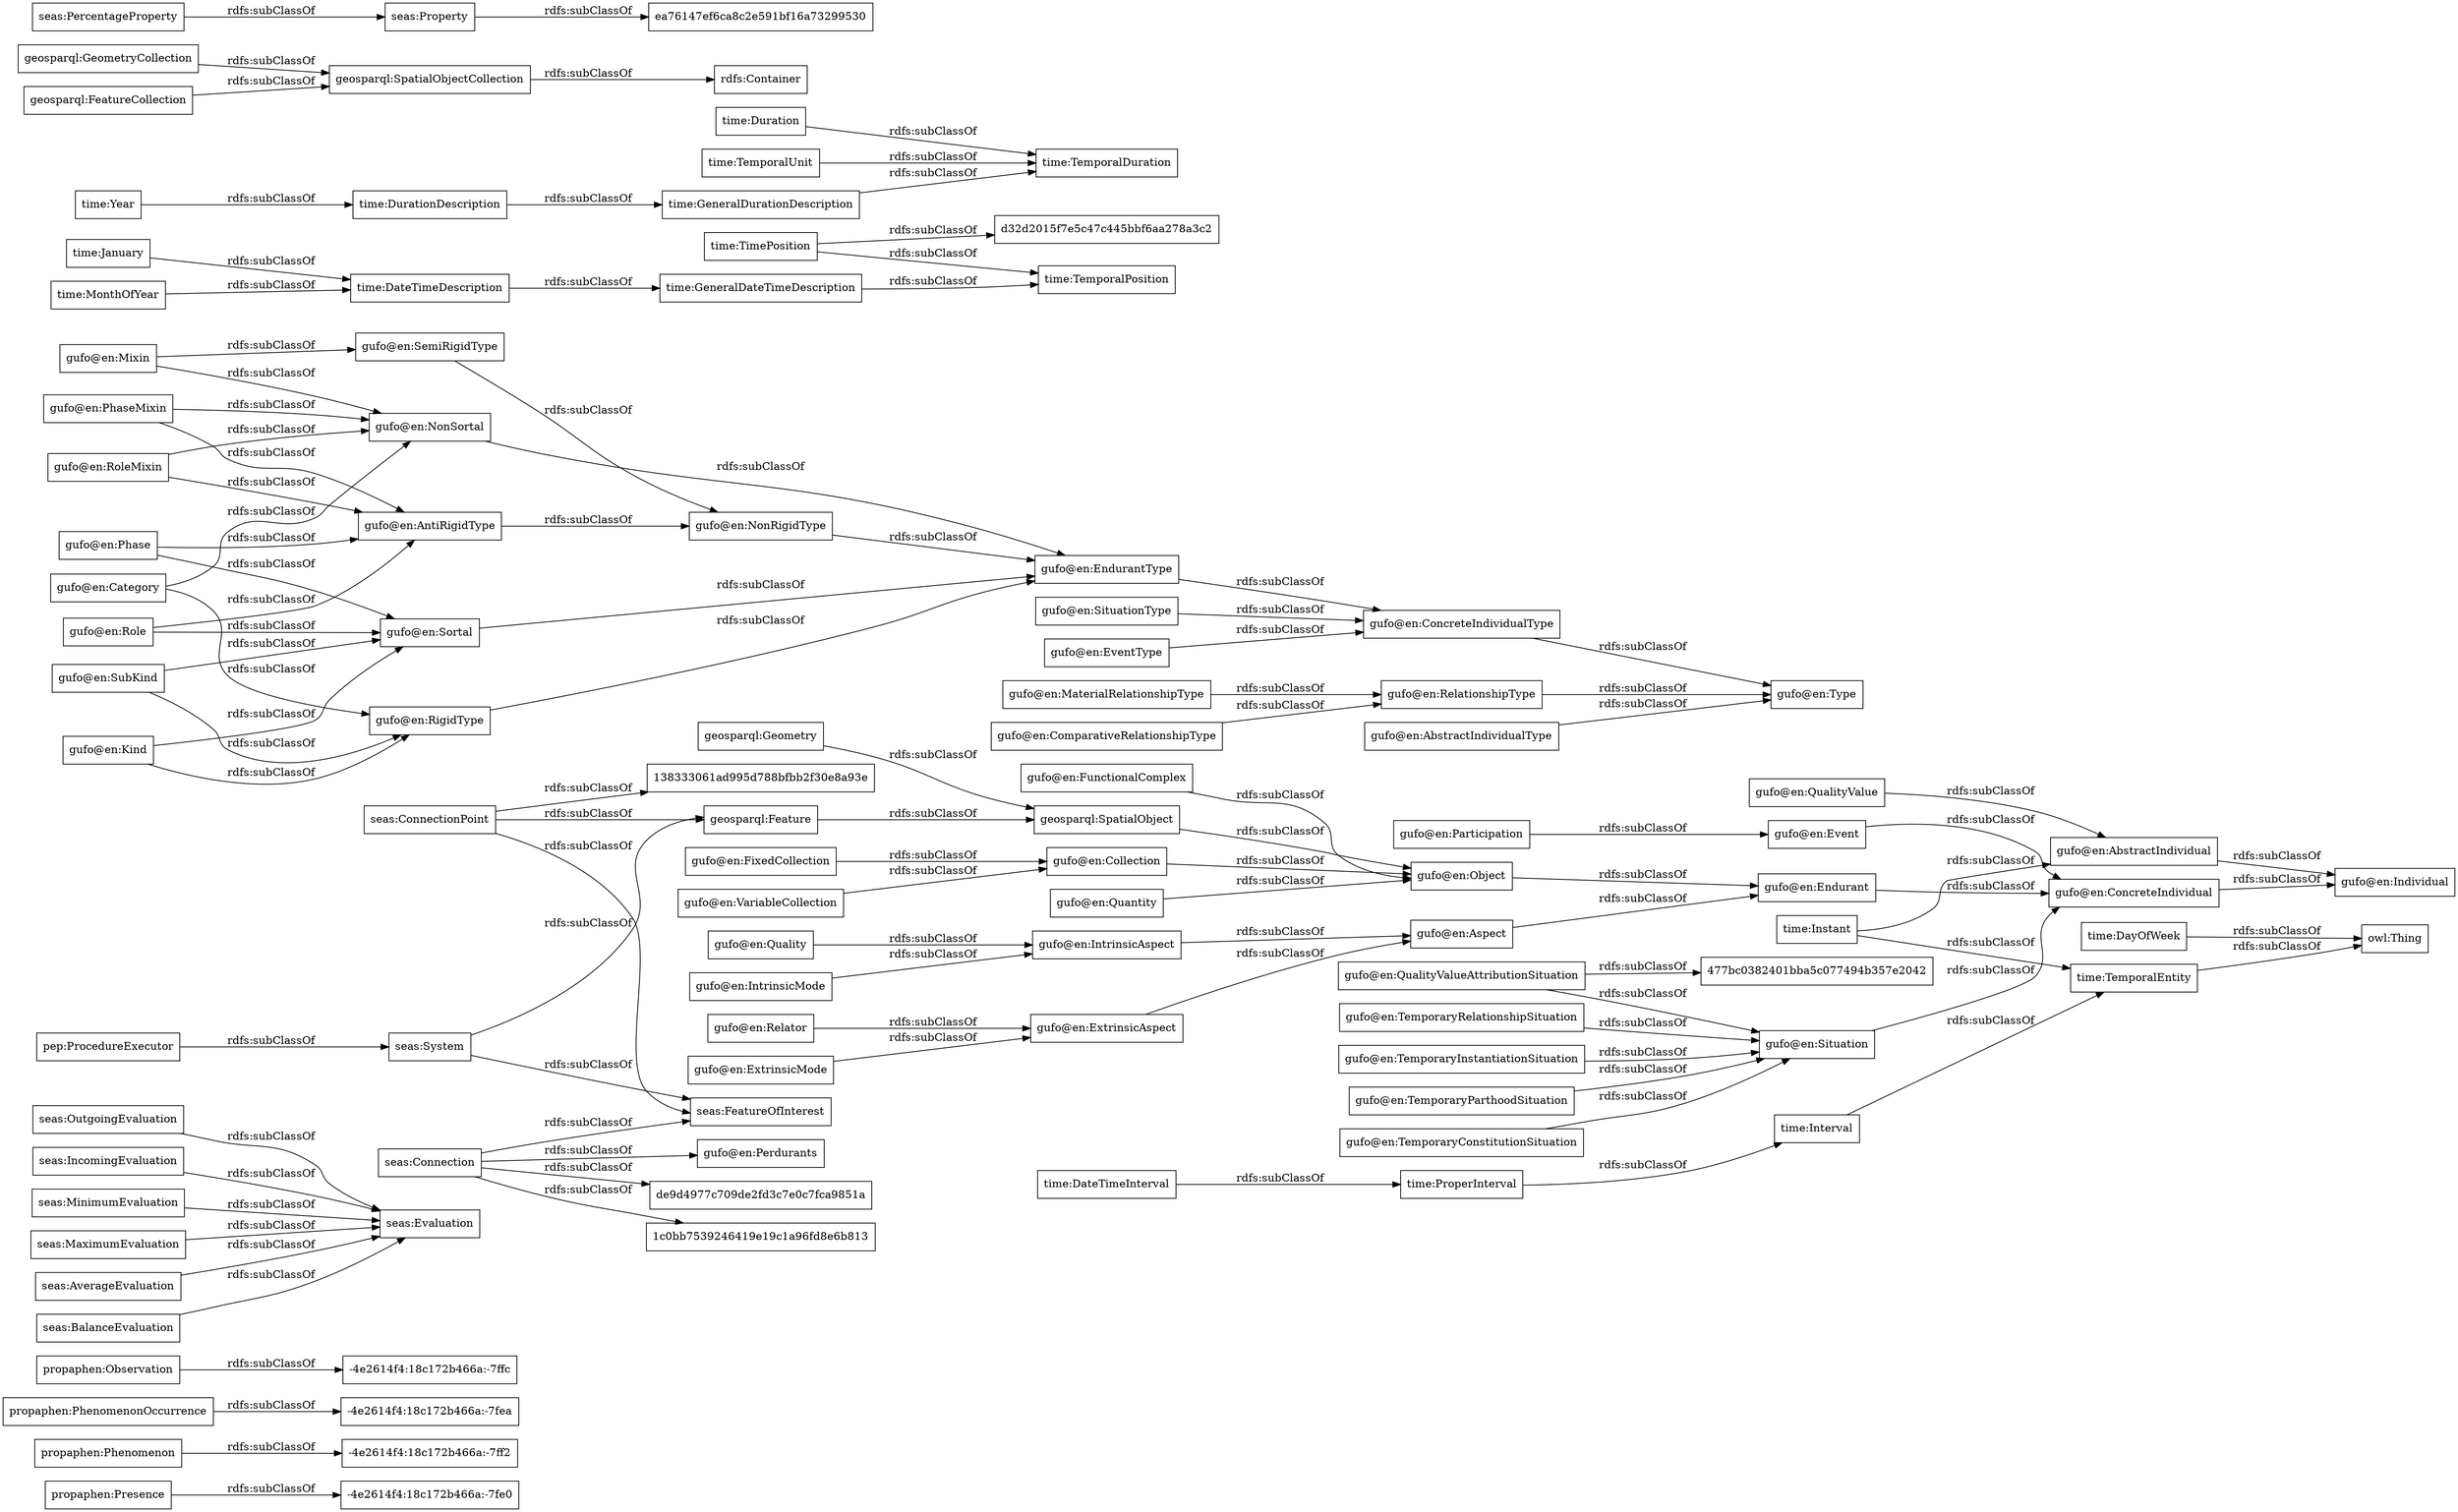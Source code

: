 digraph ar2dtool_diagram { 
rankdir=LR;
size="1000"
node [shape = rectangle, color="black"]; "propaphen:Presence" "-4e2614f4:18c172b466a:-7ff2" "propaphen:Phenomenon" "propaphen:PhenomenonOccurrence" "propaphen:Observation" "-4e2614f4:18c172b466a:-7fea" "-4e2614f4:18c172b466a:-7fe0" "-4e2614f4:18c172b466a:-7ffc" "seas:OutgoingEvaluation" "seas:IncomingEvaluation" "seas:ConnectionPoint" "seas:Connection" "seas:System" "gufo@en:Aspect" "gufo@en:IntrinsicAspect" "gufo@en:EndurantType" "gufo@en:Relator" "477bc0382401bba5c077494b357e2042" "gufo@en:NonSortal" "gufo@en:FixedCollection" "gufo@en:ComparativeRelationshipType" "time:Instant" "gufo@en:MaterialRelationshipType" "gufo@en:Mixin" "gufo@en:Type" "gufo@en:Object" "gufo@en:Sortal" "gufo@en:Phase" "gufo@en:RigidType" "gufo@en:SubKind" "gufo@en:Quality" "gufo@en:AntiRigidType" "gufo@en:ConcreteIndividualType" "gufo@en:NonRigidType" "gufo@en:SemiRigidType" "gufo@en:AbstractIndividual" "gufo@en:Individual" "gufo@en:TemporaryConstitutionSituation" "gufo@en:Quantity" "gufo@en:Endurant" "gufo@en:SituationType" "gufo@en:TemporaryRelationshipSituation" "gufo@en:PhaseMixin" "gufo@en:Category" "gufo@en:QualityValue" "gufo@en:IntrinsicMode" "gufo@en:QualityValueAttributionSituation" "gufo@en:FunctionalComplex" "gufo@en:Situation" "gufo@en:Kind" "gufo@en:RelationshipType" "gufo@en:ExtrinsicAspect" "gufo@en:AbstractIndividualType" "gufo@en:ExtrinsicMode" "gufo@en:Role" "gufo@en:VariableCollection" "gufo@en:Collection" "gufo@en:ConcreteIndividual" "gufo@en:TemporaryParthoodSituation" "gufo@en:Event" "gufo@en:Participation" "gufo@en:TemporaryInstantiationSituation" "gufo@en:RoleMixin" "gufo@en:EventType" "time:GeneralDateTimeDescription" "time:DateTimeInterval" "time:DurationDescription" "time:TemporalDuration" "time:Duration" "time:GeneralDurationDescription" "time:January" "d32d2015f7e5c47c445bbf6aa278a3c2" "time:ProperInterval" "time:TimePosition" "time:TemporalPosition" "time:Interval" "time:TemporalEntity" "time:Year" "time:MonthOfYear" "time:DateTimeDescription" "time:TemporalUnit" "time:DayOfWeek" "geosparql:SpatialObjectCollection" "geosparql:SpatialObject" "geosparql:GeometryCollection" "geosparql:Geometry" "geosparql:FeatureCollection" "geosparql:Feature" "seas:MinimumEvaluation" "seas:MaximumEvaluation" "seas:AverageEvaluation" "seas:Evaluation" "seas:PercentageProperty" "seas:Property" "seas:FeatureOfInterest" ; /*classes style*/
	"gufo@en:Aspect" -> "gufo@en:Endurant" [ label = "rdfs:subClassOf" ];
	"time:DateTimeDescription" -> "time:GeneralDateTimeDescription" [ label = "rdfs:subClassOf" ];
	"gufo@en:IntrinsicMode" -> "gufo@en:IntrinsicAspect" [ label = "rdfs:subClassOf" ];
	"time:Instant" -> "gufo@en:AbstractIndividual" [ label = "rdfs:subClassOf" ];
	"time:Instant" -> "time:TemporalEntity" [ label = "rdfs:subClassOf" ];
	"gufo@en:RigidType" -> "gufo@en:EndurantType" [ label = "rdfs:subClassOf" ];
	"gufo@en:Quality" -> "gufo@en:IntrinsicAspect" [ label = "rdfs:subClassOf" ];
	"seas:Property" -> "ea76147ef6ca8c2e591bf16a73299530" [ label = "rdfs:subClassOf" ];
	"gufo@en:AbstractIndividual" -> "gufo@en:Individual" [ label = "rdfs:subClassOf" ];
	"seas:MinimumEvaluation" -> "seas:Evaluation" [ label = "rdfs:subClassOf" ];
	"gufo@en:PhaseMixin" -> "gufo@en:NonSortal" [ label = "rdfs:subClassOf" ];
	"gufo@en:PhaseMixin" -> "gufo@en:AntiRigidType" [ label = "rdfs:subClassOf" ];
	"gufo@en:TemporaryConstitutionSituation" -> "gufo@en:Situation" [ label = "rdfs:subClassOf" ];
	"geosparql:Feature" -> "geosparql:SpatialObject" [ label = "rdfs:subClassOf" ];
	"propaphen:Phenomenon" -> "-4e2614f4:18c172b466a:-7ff2" [ label = "rdfs:subClassOf" ];
	"gufo@en:ConcreteIndividualType" -> "gufo@en:Type" [ label = "rdfs:subClassOf" ];
	"gufo@en:Category" -> "gufo@en:RigidType" [ label = "rdfs:subClassOf" ];
	"gufo@en:Category" -> "gufo@en:NonSortal" [ label = "rdfs:subClassOf" ];
	"time:ProperInterval" -> "time:Interval" [ label = "rdfs:subClassOf" ];
	"gufo@en:TemporaryParthoodSituation" -> "gufo@en:Situation" [ label = "rdfs:subClassOf" ];
	"gufo@en:IntrinsicAspect" -> "gufo@en:Aspect" [ label = "rdfs:subClassOf" ];
	"seas:BalanceEvaluation" -> "seas:Evaluation" [ label = "rdfs:subClassOf" ];
	"gufo@en:Phase" -> "gufo@en:Sortal" [ label = "rdfs:subClassOf" ];
	"gufo@en:Phase" -> "gufo@en:AntiRigidType" [ label = "rdfs:subClassOf" ];
	"gufo@en:Mixin" -> "gufo@en:SemiRigidType" [ label = "rdfs:subClassOf" ];
	"gufo@en:Mixin" -> "gufo@en:NonSortal" [ label = "rdfs:subClassOf" ];
	"seas:OutgoingEvaluation" -> "seas:Evaluation" [ label = "rdfs:subClassOf" ];
	"time:MonthOfYear" -> "time:DateTimeDescription" [ label = "rdfs:subClassOf" ];
	"gufo@en:Role" -> "gufo@en:Sortal" [ label = "rdfs:subClassOf" ];
	"gufo@en:Role" -> "gufo@en:AntiRigidType" [ label = "rdfs:subClassOf" ];
	"gufo@en:Kind" -> "gufo@en:Sortal" [ label = "rdfs:subClassOf" ];
	"gufo@en:Kind" -> "gufo@en:RigidType" [ label = "rdfs:subClassOf" ];
	"gufo@en:Event" -> "gufo@en:ConcreteIndividual" [ label = "rdfs:subClassOf" ];
	"gufo@en:QualityValue" -> "gufo@en:AbstractIndividual" [ label = "rdfs:subClassOf" ];
	"gufo@en:TemporaryInstantiationSituation" -> "gufo@en:Situation" [ label = "rdfs:subClassOf" ];
	"gufo@en:Endurant" -> "gufo@en:ConcreteIndividual" [ label = "rdfs:subClassOf" ];
	"gufo@en:ExtrinsicAspect" -> "gufo@en:Aspect" [ label = "rdfs:subClassOf" ];
	"gufo@en:Quantity" -> "gufo@en:Object" [ label = "rdfs:subClassOf" ];
	"gufo@en:AntiRigidType" -> "gufo@en:NonRigidType" [ label = "rdfs:subClassOf" ];
	"seas:System" -> "geosparql:Feature" [ label = "rdfs:subClassOf" ];
	"seas:System" -> "seas:FeatureOfInterest" [ label = "rdfs:subClassOf" ];
	"gufo@en:MaterialRelationshipType" -> "gufo@en:RelationshipType" [ label = "rdfs:subClassOf" ];
	"time:Duration" -> "time:TemporalDuration" [ label = "rdfs:subClassOf" ];
	"gufo@en:EndurantType" -> "gufo@en:ConcreteIndividualType" [ label = "rdfs:subClassOf" ];
	"gufo@en:RoleMixin" -> "gufo@en:NonSortal" [ label = "rdfs:subClassOf" ];
	"gufo@en:RoleMixin" -> "gufo@en:AntiRigidType" [ label = "rdfs:subClassOf" ];
	"pep:ProcedureExecutor" -> "seas:System" [ label = "rdfs:subClassOf" ];
	"gufo@en:TemporaryRelationshipSituation" -> "gufo@en:Situation" [ label = "rdfs:subClassOf" ];
	"seas:AverageEvaluation" -> "seas:Evaluation" [ label = "rdfs:subClassOf" ];
	"seas:PercentageProperty" -> "seas:Property" [ label = "rdfs:subClassOf" ];
	"gufo@en:SemiRigidType" -> "gufo@en:NonRigidType" [ label = "rdfs:subClassOf" ];
	"time:TimePosition" -> "d32d2015f7e5c47c445bbf6aa278a3c2" [ label = "rdfs:subClassOf" ];
	"time:TimePosition" -> "time:TemporalPosition" [ label = "rdfs:subClassOf" ];
	"gufo@en:Relator" -> "gufo@en:ExtrinsicAspect" [ label = "rdfs:subClassOf" ];
	"time:TemporalEntity" -> "owl:Thing" [ label = "rdfs:subClassOf" ];
	"seas:ConnectionPoint" -> "geosparql:Feature" [ label = "rdfs:subClassOf" ];
	"seas:ConnectionPoint" -> "138333061ad995d788bfbb2f30e8a93e" [ label = "rdfs:subClassOf" ];
	"seas:ConnectionPoint" -> "seas:FeatureOfInterest" [ label = "rdfs:subClassOf" ];
	"geosparql:SpatialObjectCollection" -> "rdfs:Container" [ label = "rdfs:subClassOf" ];
	"gufo@en:NonRigidType" -> "gufo@en:EndurantType" [ label = "rdfs:subClassOf" ];
	"geosparql:FeatureCollection" -> "geosparql:SpatialObjectCollection" [ label = "rdfs:subClassOf" ];
	"gufo@en:Object" -> "gufo@en:Endurant" [ label = "rdfs:subClassOf" ];
	"time:GeneralDurationDescription" -> "time:TemporalDuration" [ label = "rdfs:subClassOf" ];
	"gufo@en:SubKind" -> "gufo@en:Sortal" [ label = "rdfs:subClassOf" ];
	"gufo@en:SubKind" -> "gufo@en:RigidType" [ label = "rdfs:subClassOf" ];
	"gufo@en:SituationType" -> "gufo@en:ConcreteIndividualType" [ label = "rdfs:subClassOf" ];
	"gufo@en:ConcreteIndividual" -> "gufo@en:Individual" [ label = "rdfs:subClassOf" ];
	"gufo@en:FunctionalComplex" -> "gufo@en:Object" [ label = "rdfs:subClassOf" ];
	"gufo@en:NonSortal" -> "gufo@en:EndurantType" [ label = "rdfs:subClassOf" ];
	"gufo@en:RelationshipType" -> "gufo@en:Type" [ label = "rdfs:subClassOf" ];
	"gufo@en:FixedCollection" -> "gufo@en:Collection" [ label = "rdfs:subClassOf" ];
	"gufo@en:VariableCollection" -> "gufo@en:Collection" [ label = "rdfs:subClassOf" ];
	"time:DateTimeInterval" -> "time:ProperInterval" [ label = "rdfs:subClassOf" ];
	"seas:IncomingEvaluation" -> "seas:Evaluation" [ label = "rdfs:subClassOf" ];
	"seas:Connection" -> "gufo@en:Perdurants" [ label = "rdfs:subClassOf" ];
	"seas:Connection" -> "de9d4977c709de2fd3c7e0c7fca9851a" [ label = "rdfs:subClassOf" ];
	"seas:Connection" -> "1c0bb7539246419e19c1a96fd8e6b813" [ label = "rdfs:subClassOf" ];
	"seas:Connection" -> "seas:FeatureOfInterest" [ label = "rdfs:subClassOf" ];
	"gufo@en:Situation" -> "gufo@en:ConcreteIndividual" [ label = "rdfs:subClassOf" ];
	"gufo@en:EventType" -> "gufo@en:ConcreteIndividualType" [ label = "rdfs:subClassOf" ];
	"geosparql:Geometry" -> "geosparql:SpatialObject" [ label = "rdfs:subClassOf" ];
	"propaphen:Observation" -> "-4e2614f4:18c172b466a:-7ffc" [ label = "rdfs:subClassOf" ];
	"gufo@en:Collection" -> "gufo@en:Object" [ label = "rdfs:subClassOf" ];
	"time:Interval" -> "time:TemporalEntity" [ label = "rdfs:subClassOf" ];
	"time:GeneralDateTimeDescription" -> "time:TemporalPosition" [ label = "rdfs:subClassOf" ];
	"gufo@en:Participation" -> "gufo@en:Event" [ label = "rdfs:subClassOf" ];
	"gufo@en:ComparativeRelationshipType" -> "gufo@en:RelationshipType" [ label = "rdfs:subClassOf" ];
	"time:January" -> "time:DateTimeDescription" [ label = "rdfs:subClassOf" ];
	"seas:MaximumEvaluation" -> "seas:Evaluation" [ label = "rdfs:subClassOf" ];
	"propaphen:PhenomenonOccurrence" -> "-4e2614f4:18c172b466a:-7fea" [ label = "rdfs:subClassOf" ];
	"geosparql:SpatialObject" -> "gufo@en:Object" [ label = "rdfs:subClassOf" ];
	"time:DayOfWeek" -> "owl:Thing" [ label = "rdfs:subClassOf" ];
	"gufo@en:QualityValueAttributionSituation" -> "477bc0382401bba5c077494b357e2042" [ label = "rdfs:subClassOf" ];
	"gufo@en:QualityValueAttributionSituation" -> "gufo@en:Situation" [ label = "rdfs:subClassOf" ];
	"time:Year" -> "time:DurationDescription" [ label = "rdfs:subClassOf" ];
	"time:DurationDescription" -> "time:GeneralDurationDescription" [ label = "rdfs:subClassOf" ];
	"time:TemporalUnit" -> "time:TemporalDuration" [ label = "rdfs:subClassOf" ];
	"gufo@en:Sortal" -> "gufo@en:EndurantType" [ label = "rdfs:subClassOf" ];
	"propaphen:Presence" -> "-4e2614f4:18c172b466a:-7fe0" [ label = "rdfs:subClassOf" ];
	"geosparql:GeometryCollection" -> "geosparql:SpatialObjectCollection" [ label = "rdfs:subClassOf" ];
	"gufo@en:ExtrinsicMode" -> "gufo@en:ExtrinsicAspect" [ label = "rdfs:subClassOf" ];
	"gufo@en:AbstractIndividualType" -> "gufo@en:Type" [ label = "rdfs:subClassOf" ];

}

